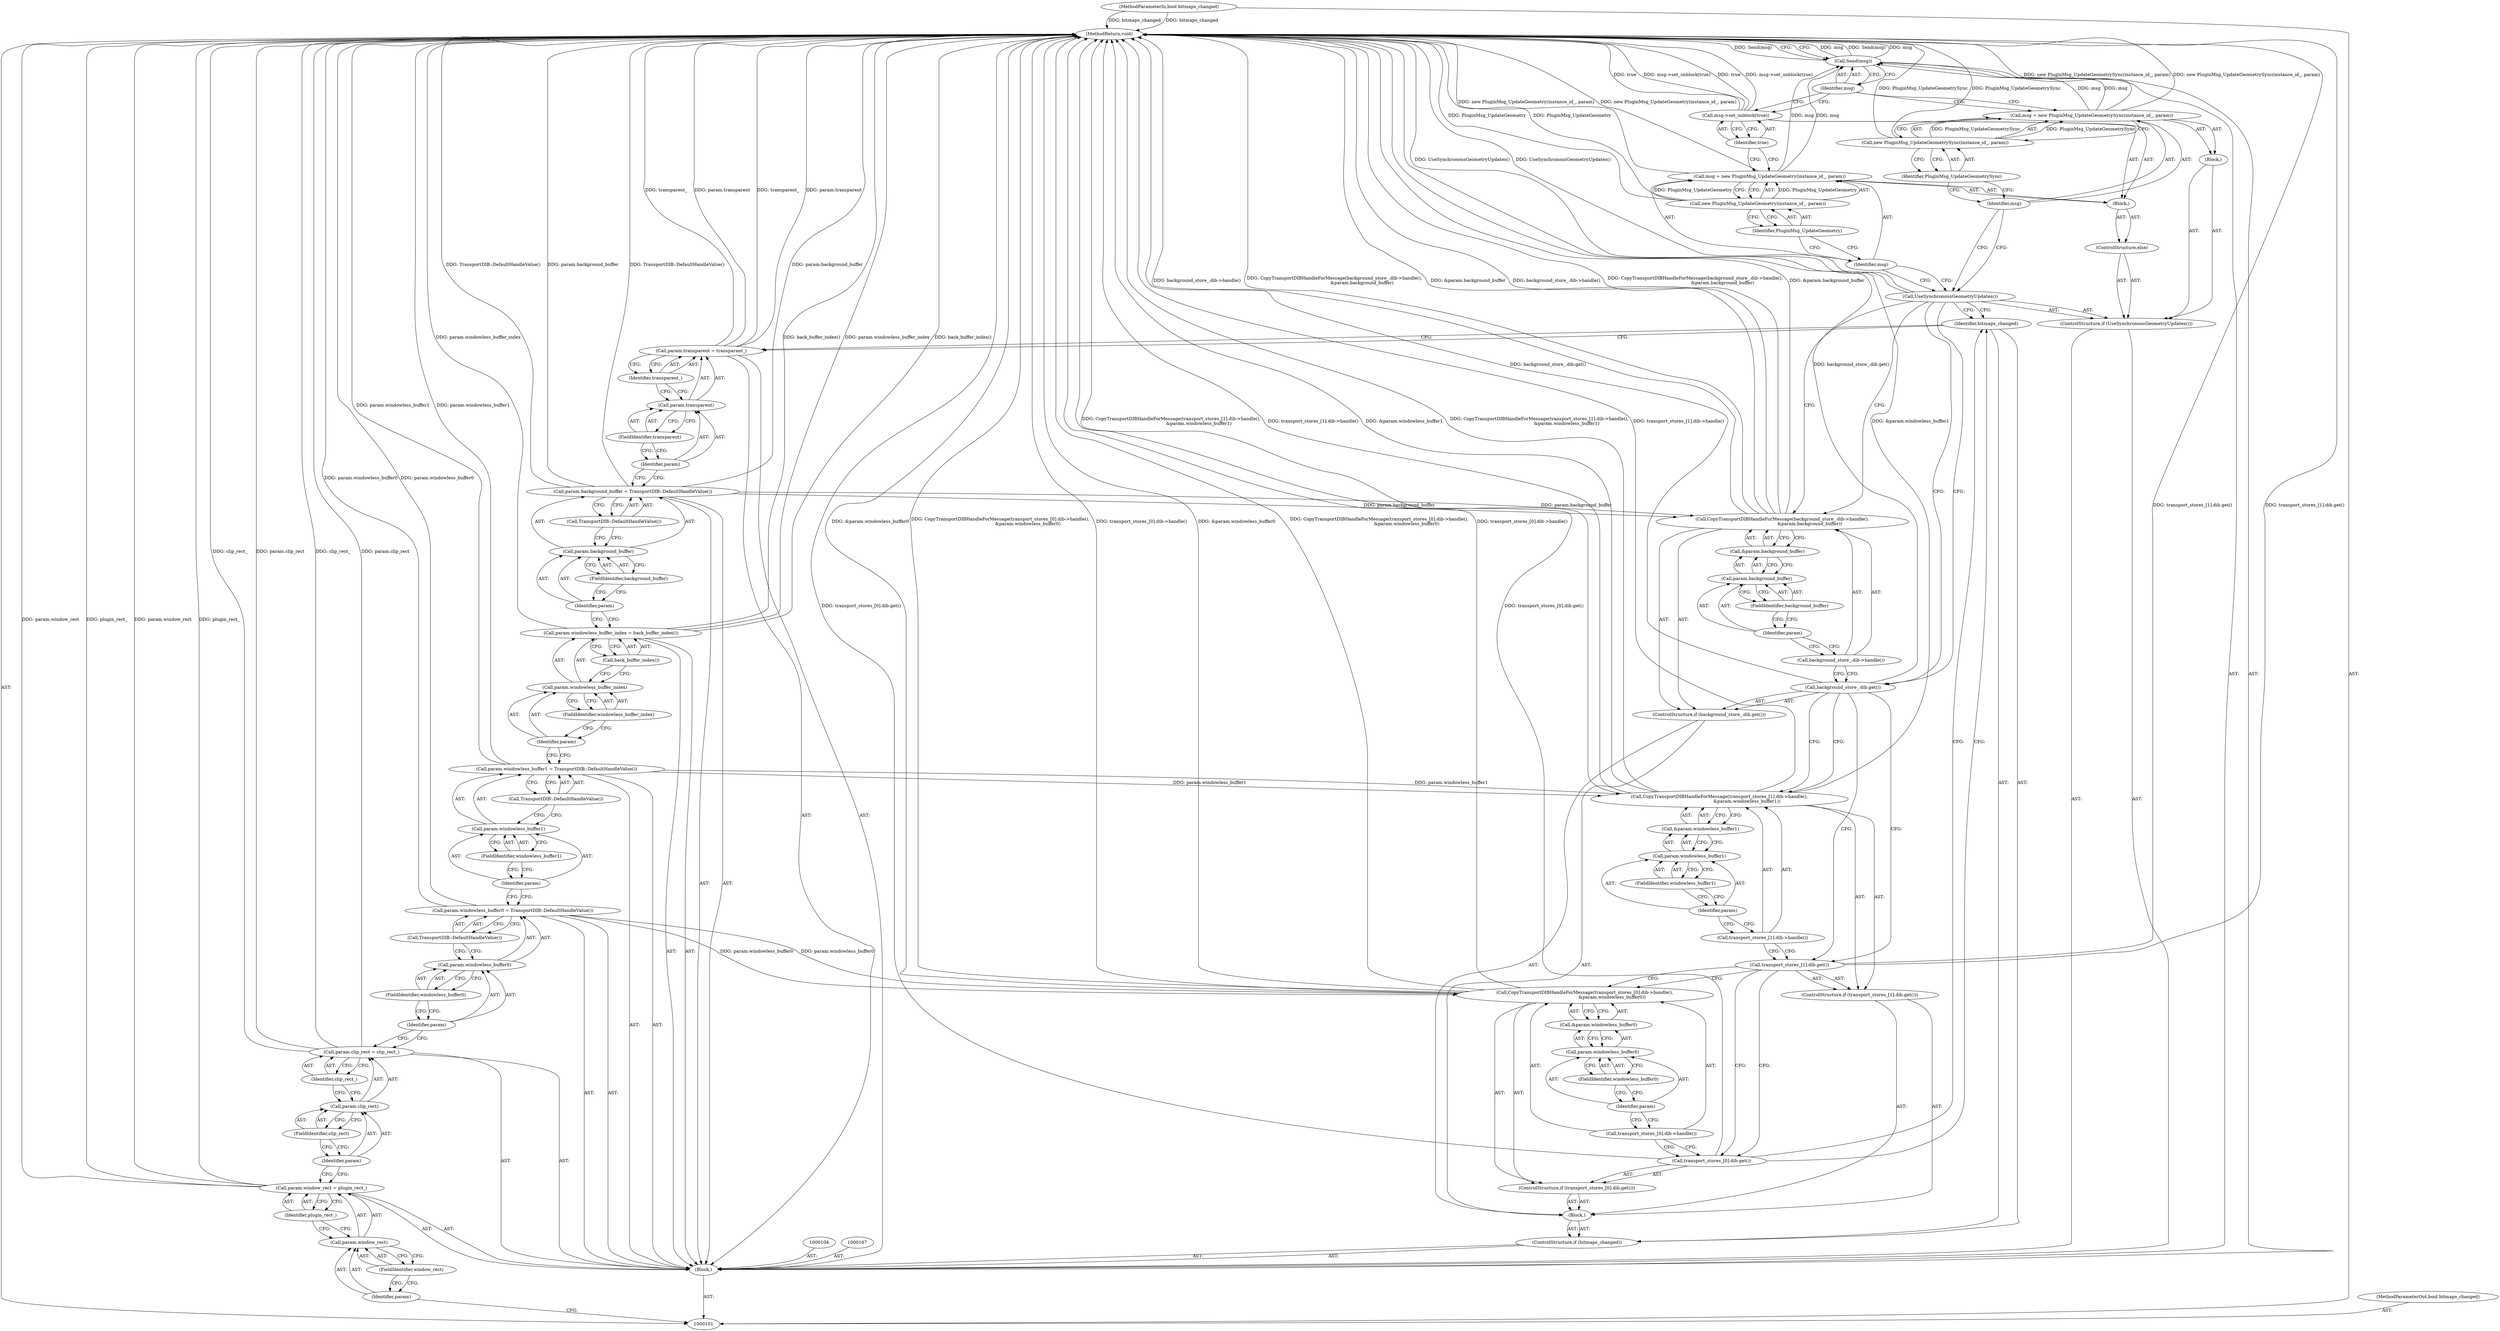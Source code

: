 digraph "1_Chrome_cd0bd79d6ebdb72183e6f0833673464cc10b3600_39" {
"1000185" [label="(MethodReturn,void)"];
"1000135" [label="(Call,param.transparent = transparent_)"];
"1000136" [label="(Call,param.transparent)"];
"1000137" [label="(Identifier,param)"];
"1000139" [label="(Identifier,transparent_)"];
"1000138" [label="(FieldIdentifier,transparent)"];
"1000140" [label="(ControlStructure,if (bitmaps_changed))"];
"1000141" [label="(Identifier,bitmaps_changed)"];
"1000142" [label="(Block,)"];
"1000143" [label="(ControlStructure,if (transport_stores_[0].dib.get()))"];
"1000144" [label="(Call,transport_stores_[0].dib.get())"];
"1000146" [label="(Call,transport_stores_[0].dib->handle())"];
"1000145" [label="(Call,CopyTransportDIBHandleForMessage(transport_stores_[0].dib->handle(),\n                                       &param.windowless_buffer0))"];
"1000147" [label="(Call,&param.windowless_buffer0)"];
"1000148" [label="(Call,param.windowless_buffer0)"];
"1000149" [label="(Identifier,param)"];
"1000150" [label="(FieldIdentifier,windowless_buffer0)"];
"1000103" [label="(Block,)"];
"1000102" [label="(MethodParameterIn,bool bitmaps_changed)"];
"1000250" [label="(MethodParameterOut,bool bitmaps_changed)"];
"1000151" [label="(ControlStructure,if (transport_stores_[1].dib.get()))"];
"1000152" [label="(Call,transport_stores_[1].dib.get())"];
"1000154" [label="(Call,transport_stores_[1].dib->handle())"];
"1000153" [label="(Call,CopyTransportDIBHandleForMessage(transport_stores_[1].dib->handle(),\n                                       &param.windowless_buffer1))"];
"1000155" [label="(Call,&param.windowless_buffer1)"];
"1000156" [label="(Call,param.windowless_buffer1)"];
"1000157" [label="(Identifier,param)"];
"1000158" [label="(FieldIdentifier,windowless_buffer1)"];
"1000159" [label="(ControlStructure,if (background_store_.dib.get()))"];
"1000160" [label="(Call,background_store_.dib.get())"];
"1000162" [label="(Call,background_store_.dib->handle())"];
"1000161" [label="(Call,CopyTransportDIBHandleForMessage(background_store_.dib->handle(),\n                                       &param.background_buffer))"];
"1000163" [label="(Call,&param.background_buffer)"];
"1000164" [label="(Call,param.background_buffer)"];
"1000165" [label="(Identifier,param)"];
"1000166" [label="(FieldIdentifier,background_buffer)"];
"1000168" [label="(ControlStructure,if (UseSynchronousGeometryUpdates()))"];
"1000170" [label="(Block,)"];
"1000169" [label="(Call,UseSynchronousGeometryUpdates())"];
"1000173" [label="(Call,new PluginMsg_UpdateGeometrySync(instance_id_, param))"];
"1000174" [label="(Identifier,PluginMsg_UpdateGeometrySync)"];
"1000171" [label="(Call,msg = new PluginMsg_UpdateGeometrySync(instance_id_, param))"];
"1000172" [label="(Identifier,msg)"];
"1000175" [label="(ControlStructure,else)"];
"1000176" [label="(Block,)"];
"1000179" [label="(Call,new PluginMsg_UpdateGeometry(instance_id_, param))"];
"1000180" [label="(Identifier,PluginMsg_UpdateGeometry)"];
"1000177" [label="(Call,msg = new PluginMsg_UpdateGeometry(instance_id_, param))"];
"1000178" [label="(Identifier,msg)"];
"1000182" [label="(Identifier,true)"];
"1000181" [label="(Call,msg->set_unblock(true))"];
"1000105" [label="(Call,param.window_rect = plugin_rect_)"];
"1000106" [label="(Call,param.window_rect)"];
"1000107" [label="(Identifier,param)"];
"1000109" [label="(Identifier,plugin_rect_)"];
"1000108" [label="(FieldIdentifier,window_rect)"];
"1000183" [label="(Call,Send(msg))"];
"1000184" [label="(Identifier,msg)"];
"1000110" [label="(Call,param.clip_rect = clip_rect_)"];
"1000111" [label="(Call,param.clip_rect)"];
"1000112" [label="(Identifier,param)"];
"1000114" [label="(Identifier,clip_rect_)"];
"1000113" [label="(FieldIdentifier,clip_rect)"];
"1000115" [label="(Call,param.windowless_buffer0 = TransportDIB::DefaultHandleValue())"];
"1000116" [label="(Call,param.windowless_buffer0)"];
"1000117" [label="(Identifier,param)"];
"1000119" [label="(Call,TransportDIB::DefaultHandleValue())"];
"1000118" [label="(FieldIdentifier,windowless_buffer0)"];
"1000120" [label="(Call,param.windowless_buffer1 = TransportDIB::DefaultHandleValue())"];
"1000121" [label="(Call,param.windowless_buffer1)"];
"1000122" [label="(Identifier,param)"];
"1000124" [label="(Call,TransportDIB::DefaultHandleValue())"];
"1000123" [label="(FieldIdentifier,windowless_buffer1)"];
"1000125" [label="(Call,param.windowless_buffer_index = back_buffer_index())"];
"1000126" [label="(Call,param.windowless_buffer_index)"];
"1000127" [label="(Identifier,param)"];
"1000129" [label="(Call,back_buffer_index())"];
"1000128" [label="(FieldIdentifier,windowless_buffer_index)"];
"1000130" [label="(Call,param.background_buffer = TransportDIB::DefaultHandleValue())"];
"1000131" [label="(Call,param.background_buffer)"];
"1000132" [label="(Identifier,param)"];
"1000134" [label="(Call,TransportDIB::DefaultHandleValue())"];
"1000133" [label="(FieldIdentifier,background_buffer)"];
"1000185" -> "1000101"  [label="AST: "];
"1000185" -> "1000183"  [label="CFG: "];
"1000181" -> "1000185"  [label="DDG: true"];
"1000181" -> "1000185"  [label="DDG: msg->set_unblock(true)"];
"1000169" -> "1000185"  [label="DDG: UseSynchronousGeometryUpdates()"];
"1000177" -> "1000185"  [label="DDG: new PluginMsg_UpdateGeometry(instance_id_, param)"];
"1000135" -> "1000185"  [label="DDG: transparent_"];
"1000135" -> "1000185"  [label="DDG: param.transparent"];
"1000153" -> "1000185"  [label="DDG: CopyTransportDIBHandleForMessage(transport_stores_[1].dib->handle(),\n                                       &param.windowless_buffer1)"];
"1000153" -> "1000185"  [label="DDG: transport_stores_[1].dib->handle()"];
"1000153" -> "1000185"  [label="DDG: &param.windowless_buffer1"];
"1000102" -> "1000185"  [label="DDG: bitmaps_changed"];
"1000130" -> "1000185"  [label="DDG: param.background_buffer"];
"1000130" -> "1000185"  [label="DDG: TransportDIB::DefaultHandleValue()"];
"1000125" -> "1000185"  [label="DDG: param.windowless_buffer_index"];
"1000125" -> "1000185"  [label="DDG: back_buffer_index()"];
"1000110" -> "1000185"  [label="DDG: clip_rect_"];
"1000110" -> "1000185"  [label="DDG: param.clip_rect"];
"1000160" -> "1000185"  [label="DDG: background_store_.dib.get()"];
"1000183" -> "1000185"  [label="DDG: msg"];
"1000183" -> "1000185"  [label="DDG: Send(msg)"];
"1000152" -> "1000185"  [label="DDG: transport_stores_[1].dib.get()"];
"1000144" -> "1000185"  [label="DDG: transport_stores_[0].dib.get()"];
"1000120" -> "1000185"  [label="DDG: param.windowless_buffer1"];
"1000179" -> "1000185"  [label="DDG: PluginMsg_UpdateGeometry"];
"1000171" -> "1000185"  [label="DDG: new PluginMsg_UpdateGeometrySync(instance_id_, param)"];
"1000145" -> "1000185"  [label="DDG: CopyTransportDIBHandleForMessage(transport_stores_[0].dib->handle(),\n                                       &param.windowless_buffer0)"];
"1000145" -> "1000185"  [label="DDG: transport_stores_[0].dib->handle()"];
"1000145" -> "1000185"  [label="DDG: &param.windowless_buffer0"];
"1000161" -> "1000185"  [label="DDG: &param.background_buffer"];
"1000161" -> "1000185"  [label="DDG: background_store_.dib->handle()"];
"1000161" -> "1000185"  [label="DDG: CopyTransportDIBHandleForMessage(background_store_.dib->handle(),\n                                       &param.background_buffer)"];
"1000115" -> "1000185"  [label="DDG: param.windowless_buffer0"];
"1000173" -> "1000185"  [label="DDG: PluginMsg_UpdateGeometrySync"];
"1000105" -> "1000185"  [label="DDG: param.window_rect"];
"1000105" -> "1000185"  [label="DDG: plugin_rect_"];
"1000135" -> "1000103"  [label="AST: "];
"1000135" -> "1000139"  [label="CFG: "];
"1000136" -> "1000135"  [label="AST: "];
"1000139" -> "1000135"  [label="AST: "];
"1000141" -> "1000135"  [label="CFG: "];
"1000135" -> "1000185"  [label="DDG: transparent_"];
"1000135" -> "1000185"  [label="DDG: param.transparent"];
"1000136" -> "1000135"  [label="AST: "];
"1000136" -> "1000138"  [label="CFG: "];
"1000137" -> "1000136"  [label="AST: "];
"1000138" -> "1000136"  [label="AST: "];
"1000139" -> "1000136"  [label="CFG: "];
"1000137" -> "1000136"  [label="AST: "];
"1000137" -> "1000130"  [label="CFG: "];
"1000138" -> "1000137"  [label="CFG: "];
"1000139" -> "1000135"  [label="AST: "];
"1000139" -> "1000136"  [label="CFG: "];
"1000135" -> "1000139"  [label="CFG: "];
"1000138" -> "1000136"  [label="AST: "];
"1000138" -> "1000137"  [label="CFG: "];
"1000136" -> "1000138"  [label="CFG: "];
"1000140" -> "1000103"  [label="AST: "];
"1000141" -> "1000140"  [label="AST: "];
"1000142" -> "1000140"  [label="AST: "];
"1000141" -> "1000140"  [label="AST: "];
"1000141" -> "1000135"  [label="CFG: "];
"1000144" -> "1000141"  [label="CFG: "];
"1000169" -> "1000141"  [label="CFG: "];
"1000142" -> "1000140"  [label="AST: "];
"1000143" -> "1000142"  [label="AST: "];
"1000151" -> "1000142"  [label="AST: "];
"1000159" -> "1000142"  [label="AST: "];
"1000143" -> "1000142"  [label="AST: "];
"1000144" -> "1000143"  [label="AST: "];
"1000145" -> "1000143"  [label="AST: "];
"1000144" -> "1000143"  [label="AST: "];
"1000144" -> "1000141"  [label="CFG: "];
"1000146" -> "1000144"  [label="CFG: "];
"1000152" -> "1000144"  [label="CFG: "];
"1000144" -> "1000185"  [label="DDG: transport_stores_[0].dib.get()"];
"1000146" -> "1000145"  [label="AST: "];
"1000146" -> "1000144"  [label="CFG: "];
"1000149" -> "1000146"  [label="CFG: "];
"1000145" -> "1000143"  [label="AST: "];
"1000145" -> "1000147"  [label="CFG: "];
"1000146" -> "1000145"  [label="AST: "];
"1000147" -> "1000145"  [label="AST: "];
"1000152" -> "1000145"  [label="CFG: "];
"1000145" -> "1000185"  [label="DDG: CopyTransportDIBHandleForMessage(transport_stores_[0].dib->handle(),\n                                       &param.windowless_buffer0)"];
"1000145" -> "1000185"  [label="DDG: transport_stores_[0].dib->handle()"];
"1000145" -> "1000185"  [label="DDG: &param.windowless_buffer0"];
"1000115" -> "1000145"  [label="DDG: param.windowless_buffer0"];
"1000147" -> "1000145"  [label="AST: "];
"1000147" -> "1000148"  [label="CFG: "];
"1000148" -> "1000147"  [label="AST: "];
"1000145" -> "1000147"  [label="CFG: "];
"1000148" -> "1000147"  [label="AST: "];
"1000148" -> "1000150"  [label="CFG: "];
"1000149" -> "1000148"  [label="AST: "];
"1000150" -> "1000148"  [label="AST: "];
"1000147" -> "1000148"  [label="CFG: "];
"1000149" -> "1000148"  [label="AST: "];
"1000149" -> "1000146"  [label="CFG: "];
"1000150" -> "1000149"  [label="CFG: "];
"1000150" -> "1000148"  [label="AST: "];
"1000150" -> "1000149"  [label="CFG: "];
"1000148" -> "1000150"  [label="CFG: "];
"1000103" -> "1000101"  [label="AST: "];
"1000104" -> "1000103"  [label="AST: "];
"1000105" -> "1000103"  [label="AST: "];
"1000110" -> "1000103"  [label="AST: "];
"1000115" -> "1000103"  [label="AST: "];
"1000120" -> "1000103"  [label="AST: "];
"1000125" -> "1000103"  [label="AST: "];
"1000130" -> "1000103"  [label="AST: "];
"1000135" -> "1000103"  [label="AST: "];
"1000140" -> "1000103"  [label="AST: "];
"1000167" -> "1000103"  [label="AST: "];
"1000168" -> "1000103"  [label="AST: "];
"1000183" -> "1000103"  [label="AST: "];
"1000102" -> "1000101"  [label="AST: "];
"1000102" -> "1000185"  [label="DDG: bitmaps_changed"];
"1000250" -> "1000101"  [label="AST: "];
"1000151" -> "1000142"  [label="AST: "];
"1000152" -> "1000151"  [label="AST: "];
"1000153" -> "1000151"  [label="AST: "];
"1000152" -> "1000151"  [label="AST: "];
"1000152" -> "1000145"  [label="CFG: "];
"1000152" -> "1000144"  [label="CFG: "];
"1000154" -> "1000152"  [label="CFG: "];
"1000160" -> "1000152"  [label="CFG: "];
"1000152" -> "1000185"  [label="DDG: transport_stores_[1].dib.get()"];
"1000154" -> "1000153"  [label="AST: "];
"1000154" -> "1000152"  [label="CFG: "];
"1000157" -> "1000154"  [label="CFG: "];
"1000153" -> "1000151"  [label="AST: "];
"1000153" -> "1000155"  [label="CFG: "];
"1000154" -> "1000153"  [label="AST: "];
"1000155" -> "1000153"  [label="AST: "];
"1000160" -> "1000153"  [label="CFG: "];
"1000153" -> "1000185"  [label="DDG: CopyTransportDIBHandleForMessage(transport_stores_[1].dib->handle(),\n                                       &param.windowless_buffer1)"];
"1000153" -> "1000185"  [label="DDG: transport_stores_[1].dib->handle()"];
"1000153" -> "1000185"  [label="DDG: &param.windowless_buffer1"];
"1000120" -> "1000153"  [label="DDG: param.windowless_buffer1"];
"1000155" -> "1000153"  [label="AST: "];
"1000155" -> "1000156"  [label="CFG: "];
"1000156" -> "1000155"  [label="AST: "];
"1000153" -> "1000155"  [label="CFG: "];
"1000156" -> "1000155"  [label="AST: "];
"1000156" -> "1000158"  [label="CFG: "];
"1000157" -> "1000156"  [label="AST: "];
"1000158" -> "1000156"  [label="AST: "];
"1000155" -> "1000156"  [label="CFG: "];
"1000157" -> "1000156"  [label="AST: "];
"1000157" -> "1000154"  [label="CFG: "];
"1000158" -> "1000157"  [label="CFG: "];
"1000158" -> "1000156"  [label="AST: "];
"1000158" -> "1000157"  [label="CFG: "];
"1000156" -> "1000158"  [label="CFG: "];
"1000159" -> "1000142"  [label="AST: "];
"1000160" -> "1000159"  [label="AST: "];
"1000161" -> "1000159"  [label="AST: "];
"1000160" -> "1000159"  [label="AST: "];
"1000160" -> "1000153"  [label="CFG: "];
"1000160" -> "1000152"  [label="CFG: "];
"1000162" -> "1000160"  [label="CFG: "];
"1000169" -> "1000160"  [label="CFG: "];
"1000160" -> "1000185"  [label="DDG: background_store_.dib.get()"];
"1000162" -> "1000161"  [label="AST: "];
"1000162" -> "1000160"  [label="CFG: "];
"1000165" -> "1000162"  [label="CFG: "];
"1000161" -> "1000159"  [label="AST: "];
"1000161" -> "1000163"  [label="CFG: "];
"1000162" -> "1000161"  [label="AST: "];
"1000163" -> "1000161"  [label="AST: "];
"1000169" -> "1000161"  [label="CFG: "];
"1000161" -> "1000185"  [label="DDG: &param.background_buffer"];
"1000161" -> "1000185"  [label="DDG: background_store_.dib->handle()"];
"1000161" -> "1000185"  [label="DDG: CopyTransportDIBHandleForMessage(background_store_.dib->handle(),\n                                       &param.background_buffer)"];
"1000130" -> "1000161"  [label="DDG: param.background_buffer"];
"1000163" -> "1000161"  [label="AST: "];
"1000163" -> "1000164"  [label="CFG: "];
"1000164" -> "1000163"  [label="AST: "];
"1000161" -> "1000163"  [label="CFG: "];
"1000164" -> "1000163"  [label="AST: "];
"1000164" -> "1000166"  [label="CFG: "];
"1000165" -> "1000164"  [label="AST: "];
"1000166" -> "1000164"  [label="AST: "];
"1000163" -> "1000164"  [label="CFG: "];
"1000165" -> "1000164"  [label="AST: "];
"1000165" -> "1000162"  [label="CFG: "];
"1000166" -> "1000165"  [label="CFG: "];
"1000166" -> "1000164"  [label="AST: "];
"1000166" -> "1000165"  [label="CFG: "];
"1000164" -> "1000166"  [label="CFG: "];
"1000168" -> "1000103"  [label="AST: "];
"1000169" -> "1000168"  [label="AST: "];
"1000170" -> "1000168"  [label="AST: "];
"1000175" -> "1000168"  [label="AST: "];
"1000170" -> "1000168"  [label="AST: "];
"1000171" -> "1000170"  [label="AST: "];
"1000169" -> "1000168"  [label="AST: "];
"1000169" -> "1000161"  [label="CFG: "];
"1000169" -> "1000160"  [label="CFG: "];
"1000169" -> "1000141"  [label="CFG: "];
"1000172" -> "1000169"  [label="CFG: "];
"1000178" -> "1000169"  [label="CFG: "];
"1000169" -> "1000185"  [label="DDG: UseSynchronousGeometryUpdates()"];
"1000173" -> "1000171"  [label="AST: "];
"1000173" -> "1000174"  [label="CFG: "];
"1000174" -> "1000173"  [label="AST: "];
"1000171" -> "1000173"  [label="CFG: "];
"1000173" -> "1000185"  [label="DDG: PluginMsg_UpdateGeometrySync"];
"1000173" -> "1000171"  [label="DDG: PluginMsg_UpdateGeometrySync"];
"1000174" -> "1000173"  [label="AST: "];
"1000174" -> "1000172"  [label="CFG: "];
"1000173" -> "1000174"  [label="CFG: "];
"1000171" -> "1000170"  [label="AST: "];
"1000171" -> "1000173"  [label="CFG: "];
"1000172" -> "1000171"  [label="AST: "];
"1000173" -> "1000171"  [label="AST: "];
"1000184" -> "1000171"  [label="CFG: "];
"1000171" -> "1000185"  [label="DDG: new PluginMsg_UpdateGeometrySync(instance_id_, param)"];
"1000173" -> "1000171"  [label="DDG: PluginMsg_UpdateGeometrySync"];
"1000171" -> "1000183"  [label="DDG: msg"];
"1000172" -> "1000171"  [label="AST: "];
"1000172" -> "1000169"  [label="CFG: "];
"1000174" -> "1000172"  [label="CFG: "];
"1000175" -> "1000168"  [label="AST: "];
"1000176" -> "1000175"  [label="AST: "];
"1000176" -> "1000175"  [label="AST: "];
"1000177" -> "1000176"  [label="AST: "];
"1000181" -> "1000176"  [label="AST: "];
"1000179" -> "1000177"  [label="AST: "];
"1000179" -> "1000180"  [label="CFG: "];
"1000180" -> "1000179"  [label="AST: "];
"1000177" -> "1000179"  [label="CFG: "];
"1000179" -> "1000185"  [label="DDG: PluginMsg_UpdateGeometry"];
"1000179" -> "1000177"  [label="DDG: PluginMsg_UpdateGeometry"];
"1000180" -> "1000179"  [label="AST: "];
"1000180" -> "1000178"  [label="CFG: "];
"1000179" -> "1000180"  [label="CFG: "];
"1000177" -> "1000176"  [label="AST: "];
"1000177" -> "1000179"  [label="CFG: "];
"1000178" -> "1000177"  [label="AST: "];
"1000179" -> "1000177"  [label="AST: "];
"1000182" -> "1000177"  [label="CFG: "];
"1000177" -> "1000185"  [label="DDG: new PluginMsg_UpdateGeometry(instance_id_, param)"];
"1000179" -> "1000177"  [label="DDG: PluginMsg_UpdateGeometry"];
"1000177" -> "1000183"  [label="DDG: msg"];
"1000178" -> "1000177"  [label="AST: "];
"1000178" -> "1000169"  [label="CFG: "];
"1000180" -> "1000178"  [label="CFG: "];
"1000182" -> "1000181"  [label="AST: "];
"1000182" -> "1000177"  [label="CFG: "];
"1000181" -> "1000182"  [label="CFG: "];
"1000181" -> "1000176"  [label="AST: "];
"1000181" -> "1000182"  [label="CFG: "];
"1000182" -> "1000181"  [label="AST: "];
"1000184" -> "1000181"  [label="CFG: "];
"1000181" -> "1000185"  [label="DDG: true"];
"1000181" -> "1000185"  [label="DDG: msg->set_unblock(true)"];
"1000105" -> "1000103"  [label="AST: "];
"1000105" -> "1000109"  [label="CFG: "];
"1000106" -> "1000105"  [label="AST: "];
"1000109" -> "1000105"  [label="AST: "];
"1000112" -> "1000105"  [label="CFG: "];
"1000105" -> "1000185"  [label="DDG: param.window_rect"];
"1000105" -> "1000185"  [label="DDG: plugin_rect_"];
"1000106" -> "1000105"  [label="AST: "];
"1000106" -> "1000108"  [label="CFG: "];
"1000107" -> "1000106"  [label="AST: "];
"1000108" -> "1000106"  [label="AST: "];
"1000109" -> "1000106"  [label="CFG: "];
"1000107" -> "1000106"  [label="AST: "];
"1000107" -> "1000101"  [label="CFG: "];
"1000108" -> "1000107"  [label="CFG: "];
"1000109" -> "1000105"  [label="AST: "];
"1000109" -> "1000106"  [label="CFG: "];
"1000105" -> "1000109"  [label="CFG: "];
"1000108" -> "1000106"  [label="AST: "];
"1000108" -> "1000107"  [label="CFG: "];
"1000106" -> "1000108"  [label="CFG: "];
"1000183" -> "1000103"  [label="AST: "];
"1000183" -> "1000184"  [label="CFG: "];
"1000184" -> "1000183"  [label="AST: "];
"1000185" -> "1000183"  [label="CFG: "];
"1000183" -> "1000185"  [label="DDG: msg"];
"1000183" -> "1000185"  [label="DDG: Send(msg)"];
"1000177" -> "1000183"  [label="DDG: msg"];
"1000171" -> "1000183"  [label="DDG: msg"];
"1000184" -> "1000183"  [label="AST: "];
"1000184" -> "1000171"  [label="CFG: "];
"1000184" -> "1000181"  [label="CFG: "];
"1000183" -> "1000184"  [label="CFG: "];
"1000110" -> "1000103"  [label="AST: "];
"1000110" -> "1000114"  [label="CFG: "];
"1000111" -> "1000110"  [label="AST: "];
"1000114" -> "1000110"  [label="AST: "];
"1000117" -> "1000110"  [label="CFG: "];
"1000110" -> "1000185"  [label="DDG: clip_rect_"];
"1000110" -> "1000185"  [label="DDG: param.clip_rect"];
"1000111" -> "1000110"  [label="AST: "];
"1000111" -> "1000113"  [label="CFG: "];
"1000112" -> "1000111"  [label="AST: "];
"1000113" -> "1000111"  [label="AST: "];
"1000114" -> "1000111"  [label="CFG: "];
"1000112" -> "1000111"  [label="AST: "];
"1000112" -> "1000105"  [label="CFG: "];
"1000113" -> "1000112"  [label="CFG: "];
"1000114" -> "1000110"  [label="AST: "];
"1000114" -> "1000111"  [label="CFG: "];
"1000110" -> "1000114"  [label="CFG: "];
"1000113" -> "1000111"  [label="AST: "];
"1000113" -> "1000112"  [label="CFG: "];
"1000111" -> "1000113"  [label="CFG: "];
"1000115" -> "1000103"  [label="AST: "];
"1000115" -> "1000119"  [label="CFG: "];
"1000116" -> "1000115"  [label="AST: "];
"1000119" -> "1000115"  [label="AST: "];
"1000122" -> "1000115"  [label="CFG: "];
"1000115" -> "1000185"  [label="DDG: param.windowless_buffer0"];
"1000115" -> "1000145"  [label="DDG: param.windowless_buffer0"];
"1000116" -> "1000115"  [label="AST: "];
"1000116" -> "1000118"  [label="CFG: "];
"1000117" -> "1000116"  [label="AST: "];
"1000118" -> "1000116"  [label="AST: "];
"1000119" -> "1000116"  [label="CFG: "];
"1000117" -> "1000116"  [label="AST: "];
"1000117" -> "1000110"  [label="CFG: "];
"1000118" -> "1000117"  [label="CFG: "];
"1000119" -> "1000115"  [label="AST: "];
"1000119" -> "1000116"  [label="CFG: "];
"1000115" -> "1000119"  [label="CFG: "];
"1000118" -> "1000116"  [label="AST: "];
"1000118" -> "1000117"  [label="CFG: "];
"1000116" -> "1000118"  [label="CFG: "];
"1000120" -> "1000103"  [label="AST: "];
"1000120" -> "1000124"  [label="CFG: "];
"1000121" -> "1000120"  [label="AST: "];
"1000124" -> "1000120"  [label="AST: "];
"1000127" -> "1000120"  [label="CFG: "];
"1000120" -> "1000185"  [label="DDG: param.windowless_buffer1"];
"1000120" -> "1000153"  [label="DDG: param.windowless_buffer1"];
"1000121" -> "1000120"  [label="AST: "];
"1000121" -> "1000123"  [label="CFG: "];
"1000122" -> "1000121"  [label="AST: "];
"1000123" -> "1000121"  [label="AST: "];
"1000124" -> "1000121"  [label="CFG: "];
"1000122" -> "1000121"  [label="AST: "];
"1000122" -> "1000115"  [label="CFG: "];
"1000123" -> "1000122"  [label="CFG: "];
"1000124" -> "1000120"  [label="AST: "];
"1000124" -> "1000121"  [label="CFG: "];
"1000120" -> "1000124"  [label="CFG: "];
"1000123" -> "1000121"  [label="AST: "];
"1000123" -> "1000122"  [label="CFG: "];
"1000121" -> "1000123"  [label="CFG: "];
"1000125" -> "1000103"  [label="AST: "];
"1000125" -> "1000129"  [label="CFG: "];
"1000126" -> "1000125"  [label="AST: "];
"1000129" -> "1000125"  [label="AST: "];
"1000132" -> "1000125"  [label="CFG: "];
"1000125" -> "1000185"  [label="DDG: param.windowless_buffer_index"];
"1000125" -> "1000185"  [label="DDG: back_buffer_index()"];
"1000126" -> "1000125"  [label="AST: "];
"1000126" -> "1000128"  [label="CFG: "];
"1000127" -> "1000126"  [label="AST: "];
"1000128" -> "1000126"  [label="AST: "];
"1000129" -> "1000126"  [label="CFG: "];
"1000127" -> "1000126"  [label="AST: "];
"1000127" -> "1000120"  [label="CFG: "];
"1000128" -> "1000127"  [label="CFG: "];
"1000129" -> "1000125"  [label="AST: "];
"1000129" -> "1000126"  [label="CFG: "];
"1000125" -> "1000129"  [label="CFG: "];
"1000128" -> "1000126"  [label="AST: "];
"1000128" -> "1000127"  [label="CFG: "];
"1000126" -> "1000128"  [label="CFG: "];
"1000130" -> "1000103"  [label="AST: "];
"1000130" -> "1000134"  [label="CFG: "];
"1000131" -> "1000130"  [label="AST: "];
"1000134" -> "1000130"  [label="AST: "];
"1000137" -> "1000130"  [label="CFG: "];
"1000130" -> "1000185"  [label="DDG: param.background_buffer"];
"1000130" -> "1000185"  [label="DDG: TransportDIB::DefaultHandleValue()"];
"1000130" -> "1000161"  [label="DDG: param.background_buffer"];
"1000131" -> "1000130"  [label="AST: "];
"1000131" -> "1000133"  [label="CFG: "];
"1000132" -> "1000131"  [label="AST: "];
"1000133" -> "1000131"  [label="AST: "];
"1000134" -> "1000131"  [label="CFG: "];
"1000132" -> "1000131"  [label="AST: "];
"1000132" -> "1000125"  [label="CFG: "];
"1000133" -> "1000132"  [label="CFG: "];
"1000134" -> "1000130"  [label="AST: "];
"1000134" -> "1000131"  [label="CFG: "];
"1000130" -> "1000134"  [label="CFG: "];
"1000133" -> "1000131"  [label="AST: "];
"1000133" -> "1000132"  [label="CFG: "];
"1000131" -> "1000133"  [label="CFG: "];
}
